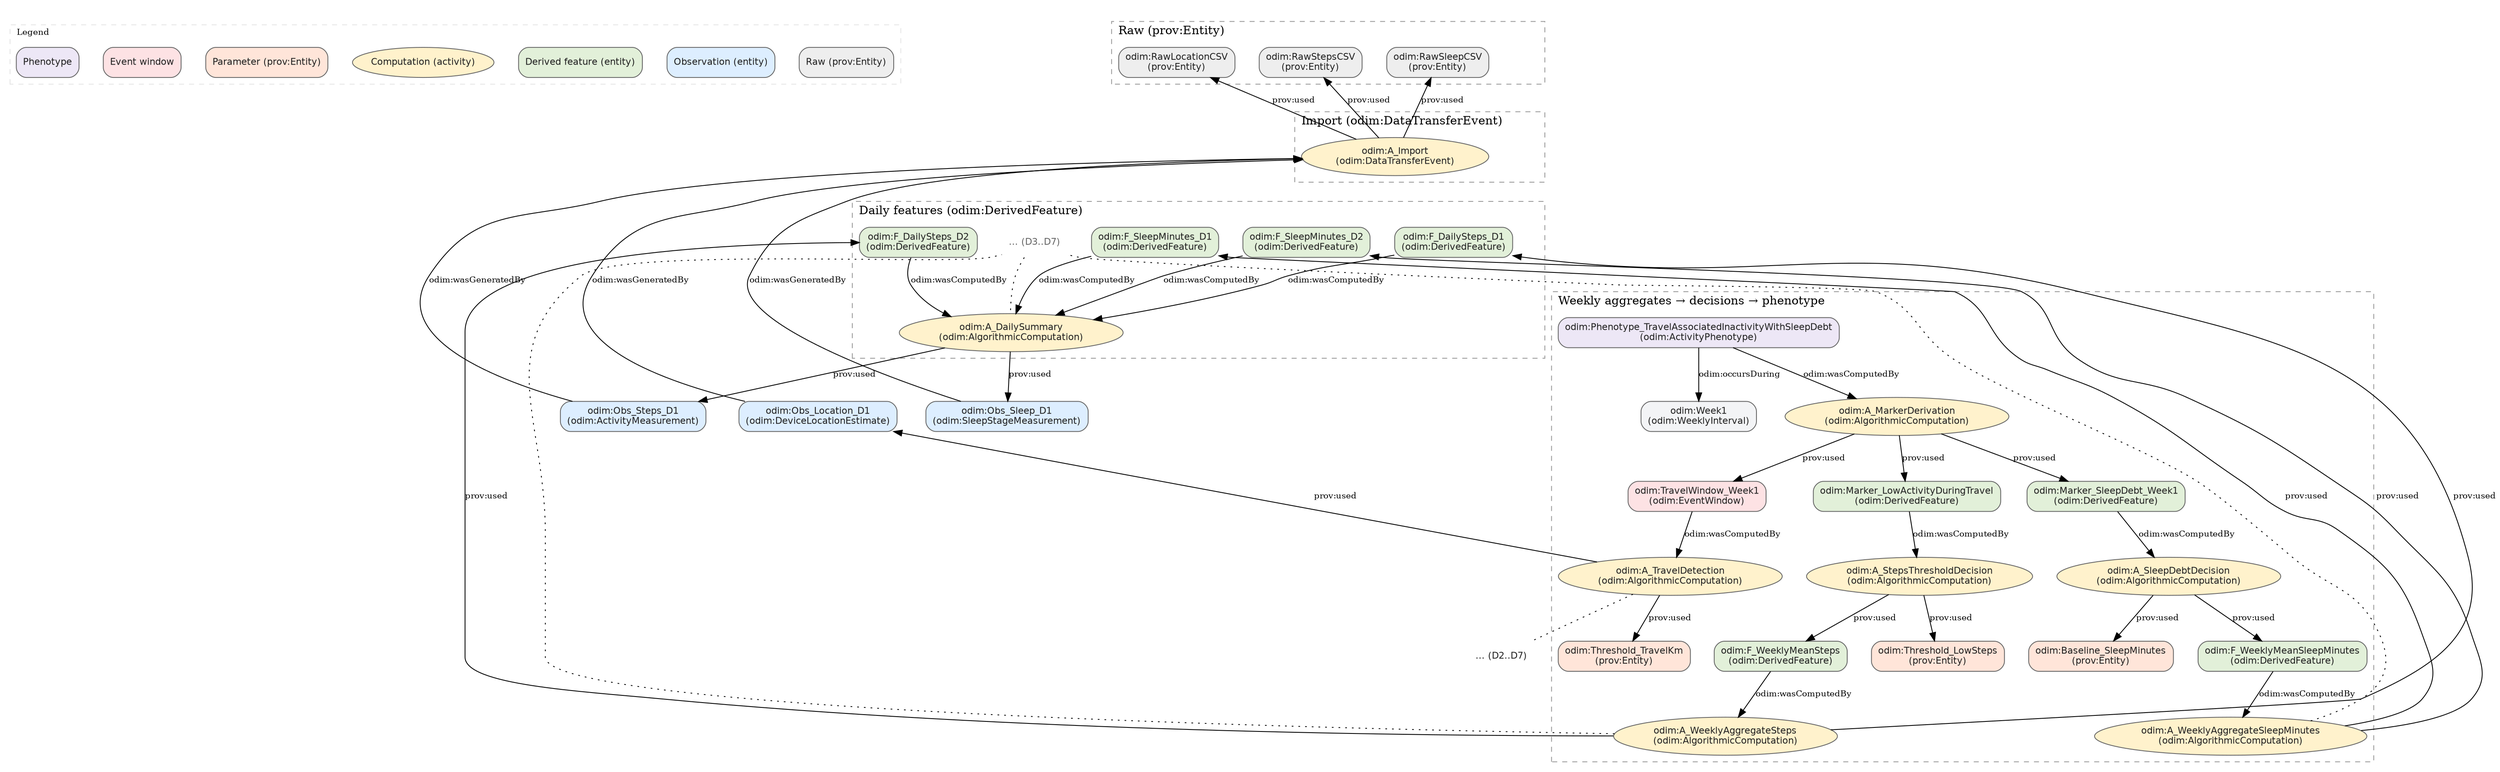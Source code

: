 digraph DemoFlow {
  rankdir=TB;
  splines=true;
  nodesep=0.4;
  ranksep=0.6;
  center=true;

  // Default node styles
  node [fontname="Helvetica", fontsize=11, style="rounded,filled", color="#666666", fontcolor="#222222", fillcolor="white", penwidth=1.0];

  // Define simple styling by type
  subgraph cluster_legend {
    label="Legend"; fontsize=10; color=gray90; style=dashed; labelloc="t"; labeljust="l";
    Lraw   [label="Raw (prov:Entity)", shape=box, fillcolor="#EEEEEE"];
    Lobs   [label="Observation (entity)", shape=box, fillcolor="#DDEEFF"];
    Lfeat  [label="Derived feature (entity)", shape=box, fillcolor="#E2F0D9"];
    Lact   [label="Computation (activity)", shape=ellipse, fillcolor="#FFF2CC"];
    Lparam [label="Parameter (prov:Entity)", shape=box, fillcolor="#FFE5D9"];
    Lwin   [label="Event window", shape=box, fillcolor="#FDE2E4"];
    Lpheno [label="Phenotype", shape=box, fillcolor="#EDE7F6"];
  }

  // Horizontal alignment anchor (fully invisible)
  CenterAnchor [shape=plaintext, label="", width=0, height=0, margin=0, fixedsize=true, style=invis, color=none, penwidth=0];

  // Raw entities (prov:Entity)
  subgraph cluster_raw {
    label="Raw (prov:Entity)"; style=dashed; color=gray60; labelloc="t"; labeljust="l";
    C_RAW [shape=plaintext, label="", width=0, height=0, margin=0, fixedsize=true, style=invis, color=none, penwidth=0];
    RawSteps [label="odim:RawStepsCSV\n(prov:Entity)", shape=box, fillcolor="#EEEEEE"];
    RawSleep [label="odim:RawSleepCSV\n(prov:Entity)", shape=box, fillcolor="#EEEEEE"];
    RawLoc   [label="odim:RawLocationCSV\n(prov:Entity)", shape=box, fillcolor="#EEEEEE"];
  }

  // Import activity
  subgraph cluster_import {
    label="Import (odim:DataTransferEvent)"; style=dashed; color=gray60; labelloc="t"; labeljust="l";
    C_IMPORT [shape=plaintext, label="", width=0, height=0, margin=0, fixedsize=true, style=invis, color=none, penwidth=0];
    Import [label="odim:A_Import\n(odim:DataTransferEvent)", shape=ellipse, fillcolor="#FFF2CC"];
  }

  // Observations (entities)
  subgraph cluster_obs {
    label=""; style=invis; color=gray60;
    ObsSteps [label="odim:Obs_Steps_D1\n(odim:ActivityMeasurement)", shape=box, fillcolor="#DDEEFF"];
    ObsSleep [label="odim:Obs_Sleep_D1\n(odim:SleepStageMeasurement)", shape=box, fillcolor="#DDEEFF"];
    ObsLoc   [label="odim:Obs_Location_D1\n(odim:DeviceLocationEstimate)", shape=box, fillcolor="#DDEEFF"];
    ObsDots  [label="… (D2..D7)", shape=plaintext];
  }

  // Daily computation + features (steps + sleep minutes)
  subgraph cluster_daily {
    label="Daily features (odim:DerivedFeature)"; style=dashed; color=gray60; labelloc="t"; labeljust="l";
    C_DAILY [shape=plaintext, label="", width=0, height=0, margin=0, fixedsize=true, style=invis, color=none, penwidth=0];
    DailyComp [label="odim:A_DailySummary\n(odim:AlgorithmicComputation)", shape=ellipse, fillcolor="#FFF2CC"];
    F1 [label="odim:F_DailySteps_D1\n(odim:DerivedFeature)", shape=box, fillcolor="#E2F0D9"];
    F2 [label="odim:F_DailySteps_D2\n(odim:DerivedFeature)", shape=box, fillcolor="#E2F0D9"];
    FDots [label="… (D3..D7)", shape=plaintext, color="#888888", fontcolor="#666666"];
    SQ1 [label="odim:F_SleepMinutes_D1\n(odim:DerivedFeature)", shape=box, fillcolor="#E2F0D9"];
    SQ2 [label="odim:F_SleepMinutes_D2\n(odim:DerivedFeature)", shape=box, fillcolor="#E2F0D9"];
  }

  // Weekly aggregation + decisions + combined phenotype
  subgraph cluster_weekly {
    label="Weekly aggregates → decisions → phenotype"; style=dashed; color=gray60; labelloc="t"; labeljust="l";
    C_WEEKLY [shape=plaintext, label="", width=0, height=0, margin=0, fixedsize=true, style=invis, color=none, penwidth=0];
    WeeklySteps [label="odim:A_WeeklyAggregateSteps\n(odim:AlgorithmicComputation)", shape=ellipse, fillcolor="#FFF2CC"];
    MeanSteps [label="odim:F_WeeklyMeanSteps\n(odim:DerivedFeature)", shape=box, fillcolor="#E2F0D9"];
    Thresh [label="odim:Threshold_LowSteps\n(prov:Entity)", shape=box, fillcolor="#FFE5D9"];
    StepsDecision [label="odim:A_StepsThresholdDecision\n(odim:AlgorithmicComputation)", shape=ellipse, fillcolor="#FFF2CC"];
    Marker [label="odim:Marker_LowActivityDuringTravel\n(odim:DerivedFeature)", shape=box, style="rounded,filled", fillcolor="#E2F0D9"];

    WeeklySleep [label="odim:A_WeeklyAggregateSleepMinutes\n(odim:AlgorithmicComputation)", shape=ellipse, fillcolor="#FFF2CC"];
    MeanSleep [label="odim:F_WeeklyMeanSleepMinutes\n(odim:DerivedFeature)", shape=box, fillcolor="#E2F0D9"];
    SleepBaseline [label="odim:Baseline_SleepMinutes\n(prov:Entity)", shape=box, fillcolor="#FFE5D9"];
    SleepDebtDecision [label="odim:A_SleepDebtDecision\n(odim:AlgorithmicComputation)", shape=ellipse, fillcolor="#FFF2CC"];
    SleepDebt [label="odim:Marker_SleepDebt_Week1\n(odim:DerivedFeature)", shape=box, fillcolor="#E2F0D9"];

    Combine [label="odim:A_MarkerDerivation\n(odim:AlgorithmicComputation)", shape=ellipse, fillcolor="#FFF2CC"];
    Phenotype [label="odim:Phenotype_TravelAssociatedInactivityWithSleepDebt\n(odim:ActivityPhenotype)", shape=box, style="rounded,filled", fillcolor="#EDE7F6"];
    Week [label="odim:Week1\n(odim:WeeklyInterval)", shape=box, fillcolor="#F3F4F6"];

    // Travel detection elements placed within weekly cluster
    TravelDetect [label="odim:A_TravelDetection\n(odim:AlgorithmicComputation)", shape=ellipse, fillcolor="#FFF2CC"];
    TravelWin [label="odim:TravelWindow_Week1\n(odim:EventWindow)", shape=box, fillcolor="#FDE2E4"];
    TravelThresh [label="odim:Threshold_TravelKm\n(prov:Entity)", shape=box, fillcolor="#FFE5D9"];
  }

  // Edges with exact predicates
  // Gentle horizontal centering: pull representative nodes toward CenterAnchor (no rank effect)
  CenterAnchor -> Lfeat       [style=invis, constraint=false, weight=8];
  CenterAnchor -> RawSleep    [style=invis, constraint=false, weight=8];
  CenterAnchor -> Import      [style=invis, constraint=false, weight=8];
  CenterAnchor -> DailyComp   [style=invis, constraint=false, weight=14];
  CenterAnchor -> F1          [style=invis, constraint=false, weight=10];
  CenterAnchor -> F2          [style=invis, constraint=false, weight=10];
  CenterAnchor -> SQ1         [style=invis, constraint=false, weight=10];
  CenterAnchor -> SQ2         [style=invis, constraint=false, weight=10];
  CenterAnchor -> FDots       [style=invis, constraint=false, weight=6];
  CenterAnchor -> Combine     [style=invis, constraint=false, weight=12];
  CenterAnchor -> Phenotype   [style=invis, constraint=false, weight=14];
  // Import used raw files (prov:used: Activity -> Entity)
  Import -> RawSteps [label="prov:used", fontsize=10];
  Import -> RawSleep [label="prov:used", fontsize=10];
  Import -> RawLoc   [label="prov:used", fontsize=10];

  // Observations were generated by Import (odim:wasGeneratedBy: Entity -> Activity)
  ObsSteps -> Import [label="odim:wasGeneratedBy", fontsize=10];
  ObsSleep -> Import [label="odim:wasGeneratedBy", fontsize=10];
  ObsLoc   -> Import [label="odim:wasGeneratedBy", fontsize=10];
  {rank=same; ObsSteps; ObsSleep; ObsLoc;}

  // Daily computation used observations (prov:used)
  DailyComp -> ObsSteps [label="prov:used", fontsize=10];
  DailyComp -> ObsSleep [label="prov:used", fontsize=10];

  // Travel detection from location observations (nodes defined in weekly cluster)
  TravelDetect -> ObsLoc [label="prov:used", fontsize=10];
  TravelDetect -> ObsDots [style=dotted, arrowhead=none];
  TravelDetect -> TravelThresh [label="prov:used", fontsize=10];
  TravelWin -> TravelDetect [label="odim:wasComputedBy", fontsize=10];

  // Daily features were computed by DailyComp (odim:wasComputedBy)
  F1 -> DailyComp [label="odim:wasComputedBy", fontsize=10];
  F2 -> DailyComp [label="odim:wasComputedBy", fontsize=10];
  SQ1 -> DailyComp [label="odim:wasComputedBy", fontsize=10];
  SQ2 -> DailyComp [label="odim:wasComputedBy", fontsize=10];
  FDots -> DailyComp [style=dotted, arrowhead=none];

  // Weekly steps aggregate and decision
  WeeklySteps -> F1 [label="prov:used", fontsize=10];
  WeeklySteps -> F2 [label="prov:used", fontsize=10];
  WeeklySteps -> FDots [style=dotted, arrowhead=none];
  MeanSteps -> WeeklySteps [label="odim:wasComputedBy", fontsize=10];
  StepsDecision -> MeanSteps [label="prov:used", fontsize=10];
  StepsDecision -> Thresh [label="prov:used", fontsize=10];
  Marker -> StepsDecision [label="odim:wasComputedBy", fontsize=10];

  // Weekly sleep minutes aggregate + sleep debt decision
  WeeklySleep -> SQ1 [label="prov:used", fontsize=10];
  WeeklySleep -> SQ2 [label="prov:used", fontsize=10];
  WeeklySleep -> FDots [style=dotted, arrowhead=none];
  MeanSleep -> WeeklySleep [label="odim:wasComputedBy", fontsize=10];
  SleepDebtDecision -> MeanSleep [label="prov:used", fontsize=10];
  SleepDebtDecision -> SleepBaseline [label="prov:used", fontsize=10];
  SleepDebt -> SleepDebtDecision [label="odim:wasComputedBy", fontsize=10];

  // Combined phenotype marker
  Combine -> Marker [label="prov:used", fontsize=10];
  Combine -> SleepDebt [label="prov:used", fontsize=10];
  Combine -> TravelWin [label="prov:used", fontsize=10];
  Phenotype -> Combine [label="odim:wasComputedBy", fontsize=10];
  Phenotype -> Week [label="odim:occursDuring", fontsize=10];

  // Align dashed clusters centrally with an invisible vertical spine
  C_RAW    -> C_IMPORT [style=invis, weight=100];
  C_IMPORT -> C_DAILY  [style=invis, weight=100];
  C_DAILY  -> C_WEEKLY [style=invis, weight=100];
  // Tie cluster centers to representative nodes (no rank effect)
  C_RAW    -> RawSleep   [style=invis, constraint=false, weight=10];
  C_IMPORT -> Import     [style=invis, constraint=false, weight=10];
  C_DAILY  -> DailyComp  [style=invis, constraint=false, weight=12];
  C_WEEKLY -> Combine    [style=invis, constraint=false, weight=12];

  // Align dashed clusters centrally with an invisible vertical spine
  C_RAW    -> C_IMPORT [style=invis, weight=100];
  C_IMPORT -> C_DAILY  [style=invis, weight=100];
  C_DAILY  -> C_WEEKLY [style=invis, weight=100];
  // Gently tie cluster centers to representative nodes (no rank effect)
  C_RAW    -> RawSleep   [style=invis, constraint=false, weight=10];
  C_IMPORT -> Import     [style=invis, constraint=false, weight=10];
  C_DAILY  -> DailyComp  [style=invis, constraint=false, weight=10];
  C_WEEKLY -> Combine    [style=invis, constraint=false, weight=10];
}
